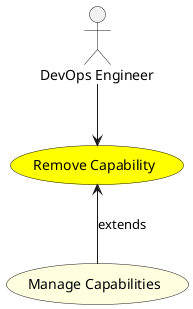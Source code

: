 @startuml


usecase "Remove Capability" as RemoveCapability #yellow

Actor "DevOps Engineer" as DevOpsEngineer

DevOpsEngineer --> RemoveCapability





usecase "Manage Capabilities" as ManageCapabilities #lightyellow

RemoveCapability <-- ManageCapabilities : extends







@enduml
